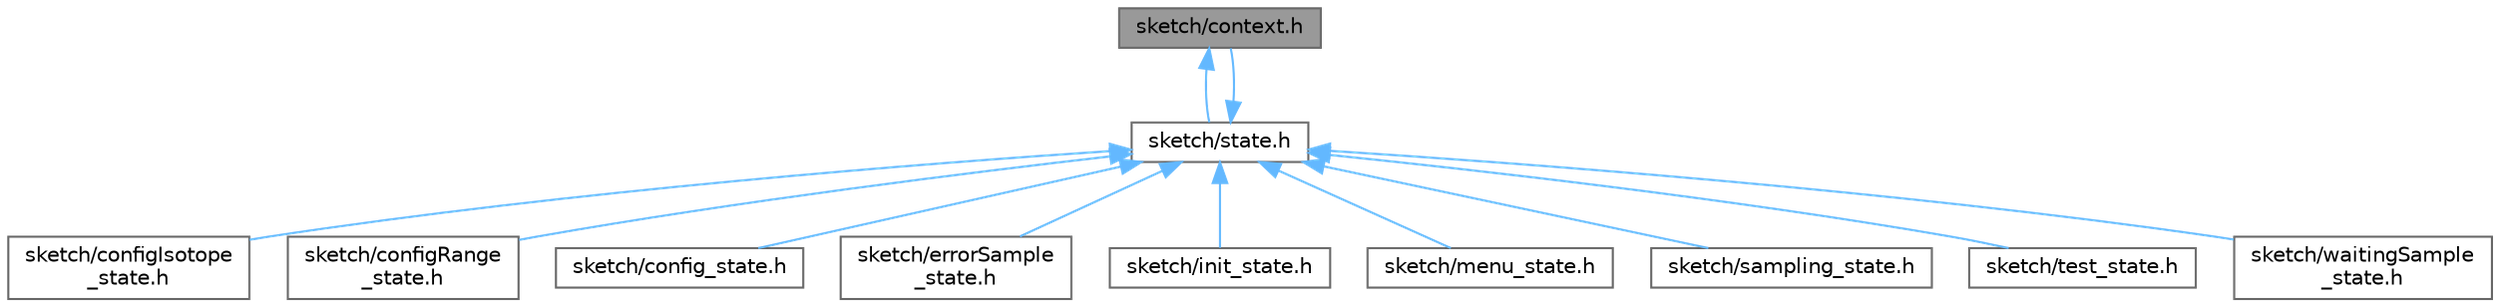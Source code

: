 digraph "sketch/context.h"
{
 // LATEX_PDF_SIZE
  bgcolor="transparent";
  edge [fontname=Helvetica,fontsize=10,labelfontname=Helvetica,labelfontsize=10];
  node [fontname=Helvetica,fontsize=10,shape=box,height=0.2,width=0.4];
  Node1 [id="Node000001",label="sketch/context.h",height=0.2,width=0.4,color="gray40", fillcolor="grey60", style="filled", fontcolor="black",tooltip="Definición de la clase Context para la gestión del estado de la aplicación."];
  Node1 -> Node2 [id="edge1_Node000001_Node000002",dir="back",color="steelblue1",style="solid",tooltip=" "];
  Node2 [id="Node000002",label="sketch/state.h",height=0.2,width=0.4,color="grey40", fillcolor="white", style="filled",URL="$state_8h.html",tooltip=" "];
  Node2 -> Node3 [id="edge2_Node000002_Node000003",dir="back",color="steelblue1",style="solid",tooltip=" "];
  Node3 [id="Node000003",label="sketch/configIsotope\l_state.h",height=0.2,width=0.4,color="grey40", fillcolor="white", style="filled",URL="$configIsotope__state_8h.html",tooltip="Definición de la clase ConfigIsotopeState para la configuración del isótopo en la interfaz."];
  Node2 -> Node4 [id="edge3_Node000002_Node000004",dir="back",color="steelblue1",style="solid",tooltip=" "];
  Node4 [id="Node000004",label="sketch/configRange\l_state.h",height=0.2,width=0.4,color="grey40", fillcolor="white", style="filled",URL="$configRange__state_8h.html",tooltip="Definición de la clase ConfigRangeState para la configuración de límites en la interfaz."];
  Node2 -> Node5 [id="edge4_Node000002_Node000005",dir="back",color="steelblue1",style="solid",tooltip=" "];
  Node5 [id="Node000005",label="sketch/config_state.h",height=0.2,width=0.4,color="grey40", fillcolor="white", style="filled",URL="$config__state_8h.html",tooltip="Declaración de la clase ConfigState y sus miembros."];
  Node2 -> Node1 [id="edge5_Node000002_Node000001",dir="back",color="steelblue1",style="solid",tooltip=" "];
  Node2 -> Node6 [id="edge6_Node000002_Node000006",dir="back",color="steelblue1",style="solid",tooltip=" "];
  Node6 [id="Node000006",label="sketch/errorSample\l_state.h",height=0.2,width=0.4,color="grey40", fillcolor="white", style="filled",URL="$errorSample__state_8h.html",tooltip="Definición de la clase ErrorSampleState, que representa el estado de error en el muestreo."];
  Node2 -> Node7 [id="edge7_Node000002_Node000007",dir="back",color="steelblue1",style="solid",tooltip=" "];
  Node7 [id="Node000007",label="sketch/init_state.h",height=0.2,width=0.4,color="grey40", fillcolor="white", style="filled",URL="$init__state_8h.html",tooltip="Declaración de la clase InitState y sus miembros."];
  Node2 -> Node8 [id="edge8_Node000002_Node000008",dir="back",color="steelblue1",style="solid",tooltip=" "];
  Node8 [id="Node000008",label="sketch/menu_state.h",height=0.2,width=0.4,color="grey40", fillcolor="white", style="filled",URL="$menu__state_8h.html",tooltip="Declaración de la clase MenuState y sus miembros."];
  Node2 -> Node9 [id="edge9_Node000002_Node000009",dir="back",color="steelblue1",style="solid",tooltip=" "];
  Node9 [id="Node000009",label="sketch/sampling_state.h",height=0.2,width=0.4,color="grey40", fillcolor="white", style="filled",URL="$sampling__state_8h.html",tooltip="Definición de la clase SamplingState para gestionar el estado de muestreo."];
  Node2 -> Node10 [id="edge10_Node000002_Node000010",dir="back",color="steelblue1",style="solid",tooltip=" "];
  Node10 [id="Node000010",label="sketch/test_state.h",height=0.2,width=0.4,color="grey40", fillcolor="white", style="filled",URL="$test__state_8h.html",tooltip="Definición de la clase TestState para gestionar una ventana de prueba en la interfaz."];
  Node2 -> Node11 [id="edge11_Node000002_Node000011",dir="back",color="steelblue1",style="solid",tooltip=" "];
  Node11 [id="Node000011",label="sketch/waitingSample\l_state.h",height=0.2,width=0.4,color="grey40", fillcolor="white", style="filled",URL="$waitingSample__state_8h.html",tooltip=" "];
}
